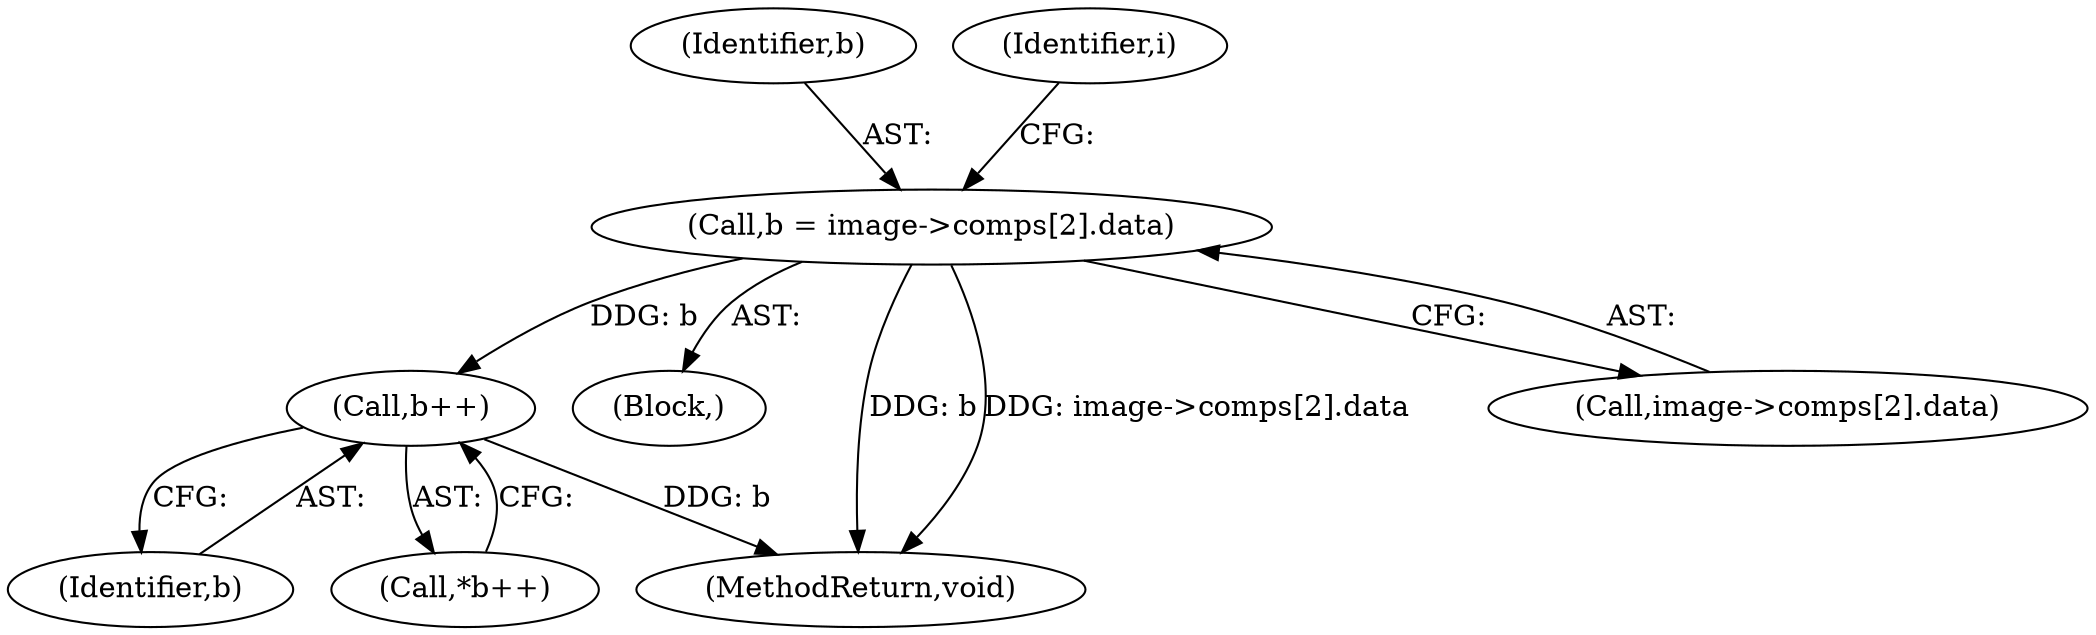 digraph "0_openjpeg_2e5ab1d9987831c981ff05862e8ccf1381ed58ea@array" {
"1000842" [label="(Call,b = image->comps[2].data)"];
"1000881" [label="(Call,b++)"];
"1000842" [label="(Call,b = image->comps[2].data)"];
"1000843" [label="(Identifier,b)"];
"1000853" [label="(Identifier,i)"];
"1000881" [label="(Call,b++)"];
"1000707" [label="(Block,)"];
"1000882" [label="(Identifier,b)"];
"1000880" [label="(Call,*b++)"];
"1001487" [label="(MethodReturn,void)"];
"1000844" [label="(Call,image->comps[2].data)"];
"1000842" -> "1000707"  [label="AST: "];
"1000842" -> "1000844"  [label="CFG: "];
"1000843" -> "1000842"  [label="AST: "];
"1000844" -> "1000842"  [label="AST: "];
"1000853" -> "1000842"  [label="CFG: "];
"1000842" -> "1001487"  [label="DDG: b"];
"1000842" -> "1001487"  [label="DDG: image->comps[2].data"];
"1000842" -> "1000881"  [label="DDG: b"];
"1000881" -> "1000880"  [label="AST: "];
"1000881" -> "1000882"  [label="CFG: "];
"1000882" -> "1000881"  [label="AST: "];
"1000880" -> "1000881"  [label="CFG: "];
"1000881" -> "1001487"  [label="DDG: b"];
}
